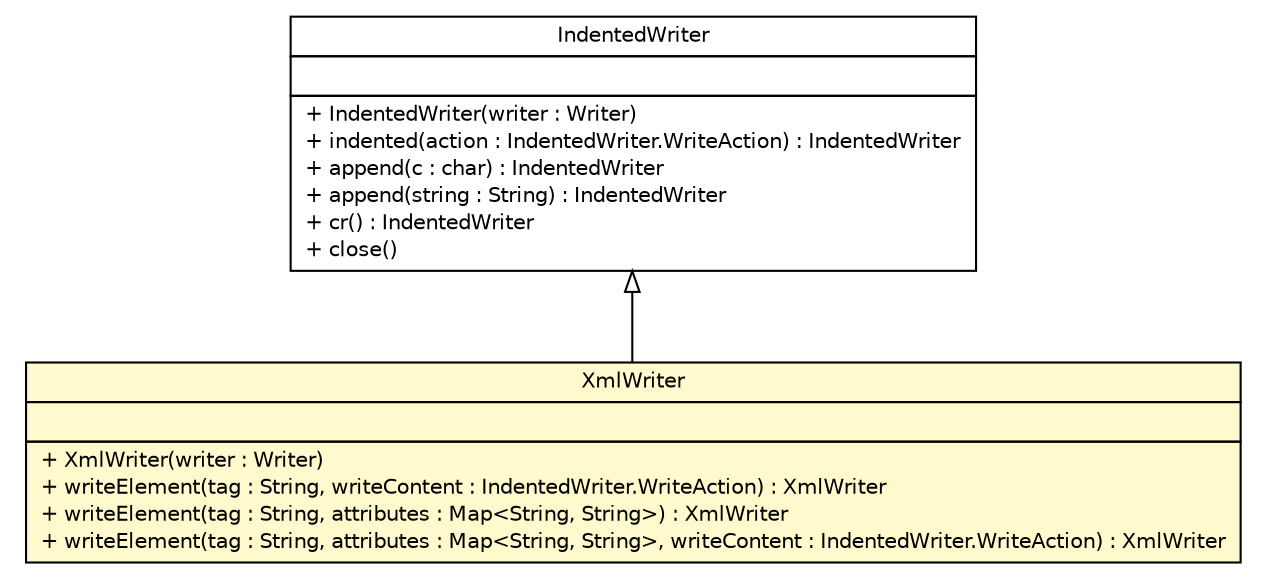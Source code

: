 #!/usr/local/bin/dot
#
# Class diagram 
# Generated by UMLGraph version R5_6-24-gf6e263 (http://www.umlgraph.org/)
#

digraph G {
	edge [fontname="Helvetica",fontsize=10,labelfontname="Helvetica",labelfontsize=10];
	node [fontname="Helvetica",fontsize=10,shape=plaintext];
	nodesep=0.25;
	ranksep=0.5;
	// org.jgraphl.xml.XmlWriter
	c1290 [label=<<table title="org.jgraphl.xml.XmlWriter" border="0" cellborder="1" cellspacing="0" cellpadding="2" port="p" bgcolor="lemonChiffon" href="./XmlWriter.html">
		<tr><td><table border="0" cellspacing="0" cellpadding="1">
<tr><td align="center" balign="center"> XmlWriter </td></tr>
		</table></td></tr>
		<tr><td><table border="0" cellspacing="0" cellpadding="1">
<tr><td align="left" balign="left">  </td></tr>
		</table></td></tr>
		<tr><td><table border="0" cellspacing="0" cellpadding="1">
<tr><td align="left" balign="left"> + XmlWriter(writer : Writer) </td></tr>
<tr><td align="left" balign="left"> + writeElement(tag : String, writeContent : IndentedWriter.WriteAction) : XmlWriter </td></tr>
<tr><td align="left" balign="left"> + writeElement(tag : String, attributes : Map&lt;String, String&gt;) : XmlWriter </td></tr>
<tr><td align="left" balign="left"> + writeElement(tag : String, attributes : Map&lt;String, String&gt;, writeContent : IndentedWriter.WriteAction) : XmlWriter </td></tr>
		</table></td></tr>
		</table>>, URL="./XmlWriter.html", fontname="Helvetica", fontcolor="black", fontsize=10.0];
	// org.jgraphl.xml.IndentedWriter
	c1291 [label=<<table title="org.jgraphl.xml.IndentedWriter" border="0" cellborder="1" cellspacing="0" cellpadding="2" port="p" href="./IndentedWriter.html">
		<tr><td><table border="0" cellspacing="0" cellpadding="1">
<tr><td align="center" balign="center"> IndentedWriter </td></tr>
		</table></td></tr>
		<tr><td><table border="0" cellspacing="0" cellpadding="1">
<tr><td align="left" balign="left">  </td></tr>
		</table></td></tr>
		<tr><td><table border="0" cellspacing="0" cellpadding="1">
<tr><td align="left" balign="left"> + IndentedWriter(writer : Writer) </td></tr>
<tr><td align="left" balign="left"> + indented(action : IndentedWriter.WriteAction) : IndentedWriter </td></tr>
<tr><td align="left" balign="left"> + append(c : char) : IndentedWriter </td></tr>
<tr><td align="left" balign="left"> + append(string : String) : IndentedWriter </td></tr>
<tr><td align="left" balign="left"> + cr() : IndentedWriter </td></tr>
<tr><td align="left" balign="left"> + close() </td></tr>
		</table></td></tr>
		</table>>, URL="./IndentedWriter.html", fontname="Helvetica", fontcolor="black", fontsize=10.0];
	//org.jgraphl.xml.XmlWriter extends org.jgraphl.xml.IndentedWriter
	c1291:p -> c1290:p [dir=back,arrowtail=empty];
}

